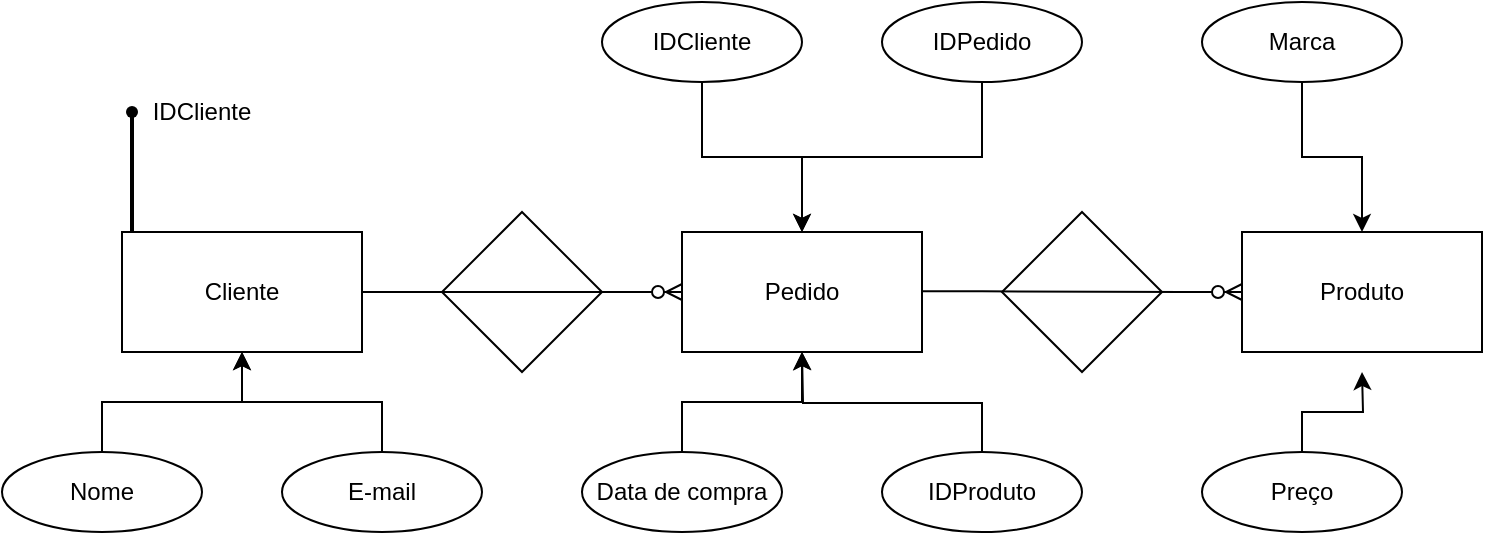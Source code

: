 <mxfile version="26.0.14">
  <diagram name="Page-1" id="-73KAZ-jp16Jp66tYkBc">
    <mxGraphModel dx="934" dy="494" grid="1" gridSize="10" guides="1" tooltips="1" connect="1" arrows="1" fold="1" page="1" pageScale="1" pageWidth="850" pageHeight="1100" background="none" math="0" shadow="0">
      <root>
        <mxCell id="0" />
        <mxCell id="1" parent="0" />
        <mxCell id="HU9ENwudb09Pc6d5kq8a-1" value="" style="rounded=0;whiteSpace=wrap;html=1;" vertex="1" parent="1">
          <mxGeometry x="360" y="190" width="120" height="60" as="geometry" />
        </mxCell>
        <mxCell id="HU9ENwudb09Pc6d5kq8a-2" value="" style="rounded=0;whiteSpace=wrap;html=1;" vertex="1" parent="1">
          <mxGeometry x="80" y="190" width="120" height="60" as="geometry" />
        </mxCell>
        <mxCell id="HU9ENwudb09Pc6d5kq8a-3" value="" style="rounded=0;whiteSpace=wrap;html=1;" vertex="1" parent="1">
          <mxGeometry x="640" y="190" width="120" height="60" as="geometry" />
        </mxCell>
        <mxCell id="HU9ENwudb09Pc6d5kq8a-4" value="" style="rhombus;whiteSpace=wrap;html=1;fillStyle=auto;strokeWidth=1;aspect=fixed;" vertex="1" parent="1">
          <mxGeometry x="240" y="180" width="80" height="80" as="geometry" />
        </mxCell>
        <mxCell id="HU9ENwudb09Pc6d5kq8a-5" value="" style="rhombus;whiteSpace=wrap;html=1;" vertex="1" parent="1">
          <mxGeometry x="520" y="180" width="80" height="80" as="geometry" />
        </mxCell>
        <mxCell id="HU9ENwudb09Pc6d5kq8a-6" value="Cliente" style="text;html=1;align=center;verticalAlign=middle;whiteSpace=wrap;rounded=0;" vertex="1" parent="1">
          <mxGeometry x="110" y="205" width="60" height="30" as="geometry" />
        </mxCell>
        <mxCell id="HU9ENwudb09Pc6d5kq8a-7" value="Pedido" style="text;html=1;align=center;verticalAlign=middle;whiteSpace=wrap;rounded=0;" vertex="1" parent="1">
          <mxGeometry x="390" y="205" width="60" height="30" as="geometry" />
        </mxCell>
        <mxCell id="HU9ENwudb09Pc6d5kq8a-8" value="Produto" style="text;html=1;align=center;verticalAlign=middle;whiteSpace=wrap;rounded=0;" vertex="1" parent="1">
          <mxGeometry x="670" y="205" width="60" height="30" as="geometry" />
        </mxCell>
        <mxCell id="HU9ENwudb09Pc6d5kq8a-36" value="" style="shape=waypoint;sketch=0;fillStyle=solid;size=6;pointerEvents=1;points=[];fillColor=none;resizable=0;rotatable=0;perimeter=centerPerimeter;snapToPoint=1;" vertex="1" parent="1">
          <mxGeometry x="75" y="120" width="20" height="20" as="geometry" />
        </mxCell>
        <mxCell id="HU9ENwudb09Pc6d5kq8a-37" value="" style="line;strokeWidth=2;direction=south;html=1;" vertex="1" parent="1">
          <mxGeometry x="80" y="130" width="10" height="60" as="geometry" />
        </mxCell>
        <mxCell id="HU9ENwudb09Pc6d5kq8a-40" value="IDCliente" style="text;html=1;align=center;verticalAlign=middle;whiteSpace=wrap;rounded=0;" vertex="1" parent="1">
          <mxGeometry x="90" y="115" width="60" height="30" as="geometry" />
        </mxCell>
        <mxCell id="HU9ENwudb09Pc6d5kq8a-79" style="edgeStyle=orthogonalEdgeStyle;rounded=0;orthogonalLoop=1;jettySize=auto;html=1;exitX=0.5;exitY=0;exitDx=0;exitDy=0;" edge="1" parent="1" source="HU9ENwudb09Pc6d5kq8a-49" target="HU9ENwudb09Pc6d5kq8a-2">
          <mxGeometry relative="1" as="geometry" />
        </mxCell>
        <mxCell id="HU9ENwudb09Pc6d5kq8a-49" value="Nome" style="ellipse;whiteSpace=wrap;html=1;align=center;" vertex="1" parent="1">
          <mxGeometry x="20" y="300" width="100" height="40" as="geometry" />
        </mxCell>
        <mxCell id="HU9ENwudb09Pc6d5kq8a-80" style="edgeStyle=orthogonalEdgeStyle;rounded=0;orthogonalLoop=1;jettySize=auto;html=1;exitX=0.5;exitY=0;exitDx=0;exitDy=0;entryX=0.5;entryY=1;entryDx=0;entryDy=0;" edge="1" parent="1" source="HU9ENwudb09Pc6d5kq8a-50" target="HU9ENwudb09Pc6d5kq8a-2">
          <mxGeometry relative="1" as="geometry" />
        </mxCell>
        <mxCell id="HU9ENwudb09Pc6d5kq8a-50" value="E-mail" style="ellipse;whiteSpace=wrap;html=1;align=center;" vertex="1" parent="1">
          <mxGeometry x="160" y="300" width="100" height="40" as="geometry" />
        </mxCell>
        <mxCell id="HU9ENwudb09Pc6d5kq8a-60" value="" style="edgeStyle=entityRelationEdgeStyle;fontSize=12;html=1;endArrow=ERzeroToMany;endFill=1;rounded=0;entryX=0;entryY=0.5;entryDx=0;entryDy=0;exitX=1;exitY=0.5;exitDx=0;exitDy=0;" edge="1" parent="1" source="HU9ENwudb09Pc6d5kq8a-2" target="HU9ENwudb09Pc6d5kq8a-1">
          <mxGeometry width="100" height="100" relative="1" as="geometry">
            <mxPoint x="210" y="220" as="sourcePoint" />
            <mxPoint x="360" y="225" as="targetPoint" />
            <Array as="points">
              <mxPoint x="400" y="235" />
            </Array>
          </mxGeometry>
        </mxCell>
        <mxCell id="HU9ENwudb09Pc6d5kq8a-61" value="" style="edgeStyle=entityRelationEdgeStyle;fontSize=12;html=1;endArrow=ERzeroToMany;endFill=1;rounded=0;exitX=1;exitY=0.5;exitDx=0;exitDy=0;entryX=0;entryY=0.5;entryDx=0;entryDy=0;" edge="1" parent="1" target="HU9ENwudb09Pc6d5kq8a-3">
          <mxGeometry width="100" height="100" relative="1" as="geometry">
            <mxPoint x="480" y="219.66" as="sourcePoint" />
            <mxPoint x="560" y="220" as="targetPoint" />
            <Array as="points">
              <mxPoint x="680" y="234.66" />
            </Array>
          </mxGeometry>
        </mxCell>
        <mxCell id="HU9ENwudb09Pc6d5kq8a-87" style="edgeStyle=orthogonalEdgeStyle;rounded=0;orthogonalLoop=1;jettySize=auto;html=1;exitX=0.5;exitY=0;exitDx=0;exitDy=0;entryX=0.5;entryY=1;entryDx=0;entryDy=0;" edge="1" parent="1" source="HU9ENwudb09Pc6d5kq8a-62" target="HU9ENwudb09Pc6d5kq8a-1">
          <mxGeometry relative="1" as="geometry" />
        </mxCell>
        <mxCell id="HU9ENwudb09Pc6d5kq8a-62" value="Data de compra" style="ellipse;whiteSpace=wrap;html=1;align=center;" vertex="1" parent="1">
          <mxGeometry x="310" y="300" width="100" height="40" as="geometry" />
        </mxCell>
        <mxCell id="HU9ENwudb09Pc6d5kq8a-83" style="edgeStyle=orthogonalEdgeStyle;rounded=0;orthogonalLoop=1;jettySize=auto;html=1;exitX=0.5;exitY=1;exitDx=0;exitDy=0;" edge="1" parent="1" source="HU9ENwudb09Pc6d5kq8a-63" target="HU9ENwudb09Pc6d5kq8a-1">
          <mxGeometry relative="1" as="geometry" />
        </mxCell>
        <mxCell id="HU9ENwudb09Pc6d5kq8a-63" value="IDCliente" style="ellipse;whiteSpace=wrap;html=1;align=center;" vertex="1" parent="1">
          <mxGeometry x="320" y="75" width="100" height="40" as="geometry" />
        </mxCell>
        <mxCell id="HU9ENwudb09Pc6d5kq8a-84" style="edgeStyle=orthogonalEdgeStyle;rounded=0;orthogonalLoop=1;jettySize=auto;html=1;exitX=0.5;exitY=1;exitDx=0;exitDy=0;entryX=0.5;entryY=0;entryDx=0;entryDy=0;" edge="1" parent="1" source="HU9ENwudb09Pc6d5kq8a-65" target="HU9ENwudb09Pc6d5kq8a-1">
          <mxGeometry relative="1" as="geometry" />
        </mxCell>
        <mxCell id="HU9ENwudb09Pc6d5kq8a-65" value="IDPedido" style="ellipse;whiteSpace=wrap;html=1;align=center;" vertex="1" parent="1">
          <mxGeometry x="460" y="75" width="100" height="40" as="geometry" />
        </mxCell>
        <mxCell id="HU9ENwudb09Pc6d5kq8a-88" style="edgeStyle=orthogonalEdgeStyle;rounded=0;orthogonalLoop=1;jettySize=auto;html=1;exitX=0.5;exitY=0;exitDx=0;exitDy=0;" edge="1" parent="1" source="HU9ENwudb09Pc6d5kq8a-66">
          <mxGeometry relative="1" as="geometry">
            <mxPoint x="420.0" y="250" as="targetPoint" />
          </mxGeometry>
        </mxCell>
        <mxCell id="HU9ENwudb09Pc6d5kq8a-66" value="IDProduto" style="ellipse;whiteSpace=wrap;html=1;align=center;" vertex="1" parent="1">
          <mxGeometry x="460" y="300" width="100" height="40" as="geometry" />
        </mxCell>
        <mxCell id="HU9ENwudb09Pc6d5kq8a-89" style="edgeStyle=orthogonalEdgeStyle;rounded=0;orthogonalLoop=1;jettySize=auto;html=1;exitX=0.5;exitY=0;exitDx=0;exitDy=0;" edge="1" parent="1" source="HU9ENwudb09Pc6d5kq8a-72">
          <mxGeometry relative="1" as="geometry">
            <mxPoint x="700.0" y="260" as="targetPoint" />
          </mxGeometry>
        </mxCell>
        <mxCell id="HU9ENwudb09Pc6d5kq8a-72" value="Preço" style="ellipse;whiteSpace=wrap;html=1;align=center;" vertex="1" parent="1">
          <mxGeometry x="620" y="300" width="100" height="40" as="geometry" />
        </mxCell>
        <mxCell id="HU9ENwudb09Pc6d5kq8a-85" style="edgeStyle=orthogonalEdgeStyle;rounded=0;orthogonalLoop=1;jettySize=auto;html=1;exitX=0.5;exitY=1;exitDx=0;exitDy=0;entryX=0.5;entryY=0;entryDx=0;entryDy=0;" edge="1" parent="1" source="HU9ENwudb09Pc6d5kq8a-73" target="HU9ENwudb09Pc6d5kq8a-3">
          <mxGeometry relative="1" as="geometry" />
        </mxCell>
        <mxCell id="HU9ENwudb09Pc6d5kq8a-73" value="Marca" style="ellipse;whiteSpace=wrap;html=1;align=center;" vertex="1" parent="1">
          <mxGeometry x="620" y="75" width="100" height="40" as="geometry" />
        </mxCell>
      </root>
    </mxGraphModel>
  </diagram>
</mxfile>
